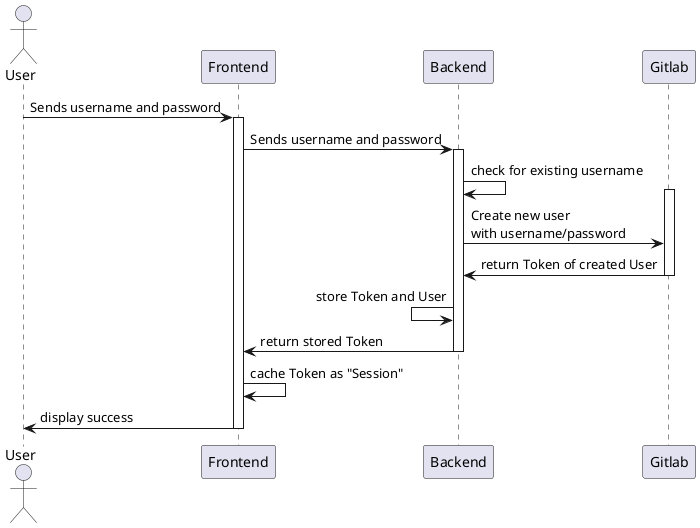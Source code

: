 @startuml
actor User
participant Frontend
participant Backend
participant Gitlab

User -> Frontend: Sends username and password
activate Frontend
Frontend -> Backend: Sends username and password
activate Backend
Backend -> Backend: check for existing username
activate Gitlab
Backend -> Gitlab: Create new user \nwith username/password
Backend <- Gitlab: return Token of created User
deactivate Gitlab
Backend <- Backend: store Token and User
Frontend <- Backend: return stored Token
deactivate Backend
Frontend -> Frontend: cache Token as "Session"
User <- Frontend: display success
deactivate Frontend
@enduml